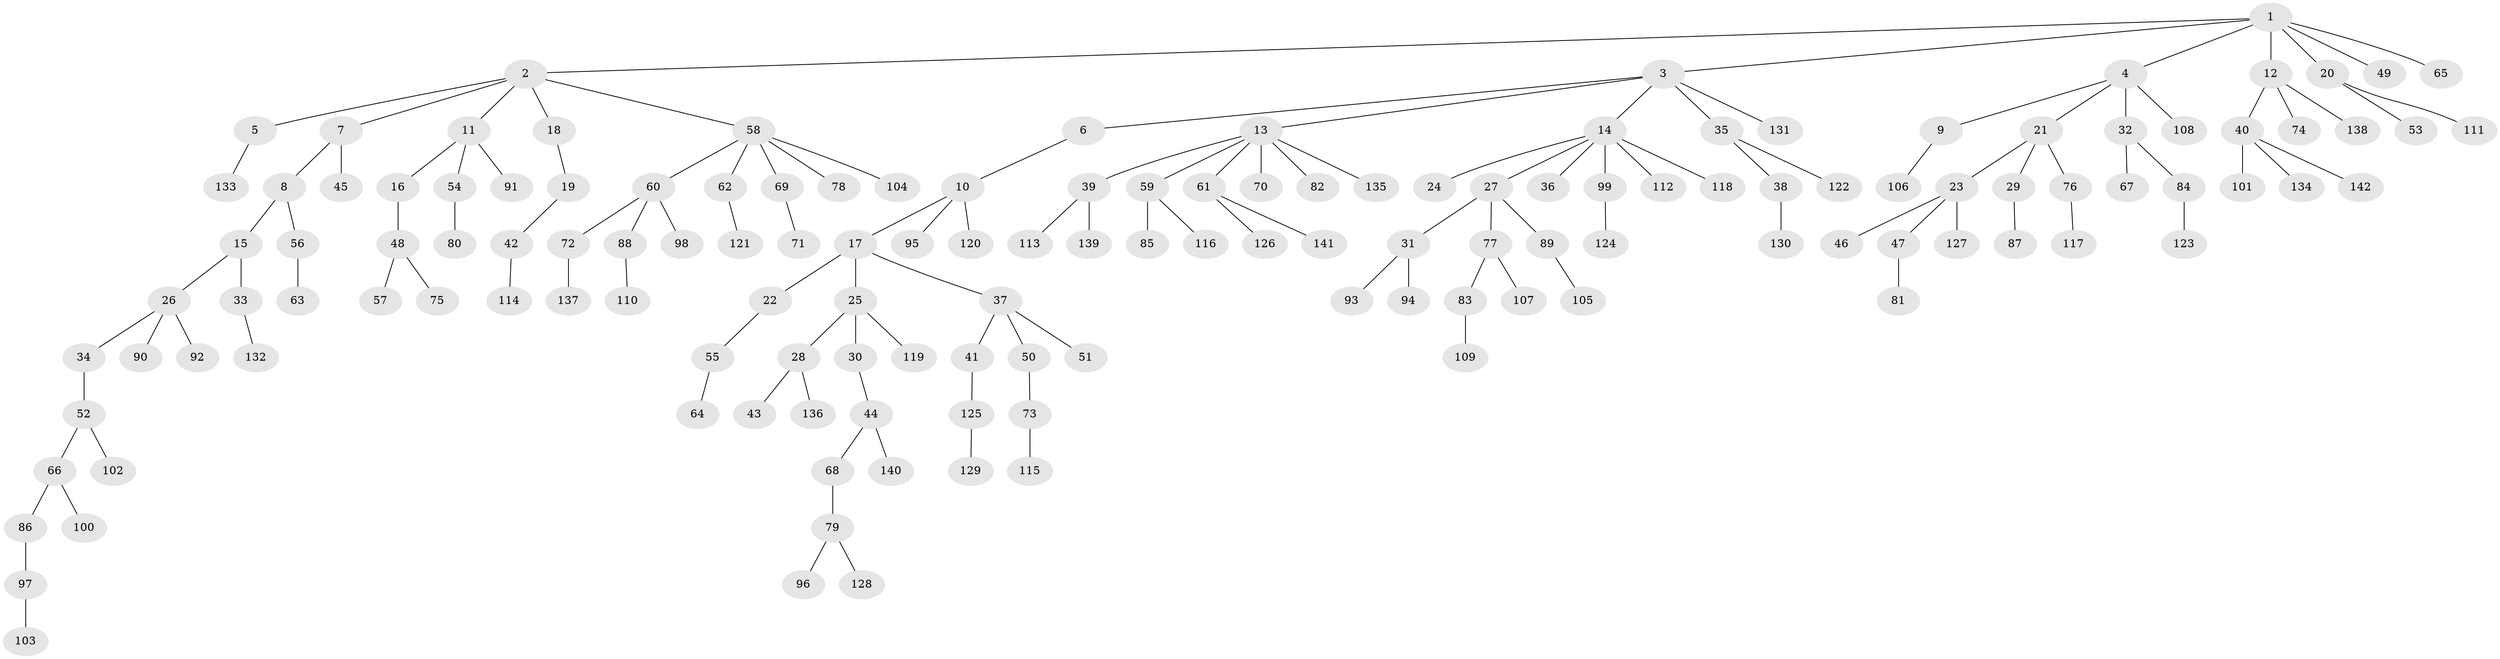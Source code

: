 // coarse degree distribution, {1: 0.8392857142857143, 2: 0.14285714285714285, 47: 0.017857142857142856}
// Generated by graph-tools (version 1.1) at 2025/56/03/04/25 21:56:30]
// undirected, 142 vertices, 141 edges
graph export_dot {
graph [start="1"]
  node [color=gray90,style=filled];
  1;
  2;
  3;
  4;
  5;
  6;
  7;
  8;
  9;
  10;
  11;
  12;
  13;
  14;
  15;
  16;
  17;
  18;
  19;
  20;
  21;
  22;
  23;
  24;
  25;
  26;
  27;
  28;
  29;
  30;
  31;
  32;
  33;
  34;
  35;
  36;
  37;
  38;
  39;
  40;
  41;
  42;
  43;
  44;
  45;
  46;
  47;
  48;
  49;
  50;
  51;
  52;
  53;
  54;
  55;
  56;
  57;
  58;
  59;
  60;
  61;
  62;
  63;
  64;
  65;
  66;
  67;
  68;
  69;
  70;
  71;
  72;
  73;
  74;
  75;
  76;
  77;
  78;
  79;
  80;
  81;
  82;
  83;
  84;
  85;
  86;
  87;
  88;
  89;
  90;
  91;
  92;
  93;
  94;
  95;
  96;
  97;
  98;
  99;
  100;
  101;
  102;
  103;
  104;
  105;
  106;
  107;
  108;
  109;
  110;
  111;
  112;
  113;
  114;
  115;
  116;
  117;
  118;
  119;
  120;
  121;
  122;
  123;
  124;
  125;
  126;
  127;
  128;
  129;
  130;
  131;
  132;
  133;
  134;
  135;
  136;
  137;
  138;
  139;
  140;
  141;
  142;
  1 -- 2;
  1 -- 3;
  1 -- 4;
  1 -- 12;
  1 -- 20;
  1 -- 49;
  1 -- 65;
  2 -- 5;
  2 -- 7;
  2 -- 11;
  2 -- 18;
  2 -- 58;
  3 -- 6;
  3 -- 13;
  3 -- 14;
  3 -- 35;
  3 -- 131;
  4 -- 9;
  4 -- 21;
  4 -- 32;
  4 -- 108;
  5 -- 133;
  6 -- 10;
  7 -- 8;
  7 -- 45;
  8 -- 15;
  8 -- 56;
  9 -- 106;
  10 -- 17;
  10 -- 95;
  10 -- 120;
  11 -- 16;
  11 -- 54;
  11 -- 91;
  12 -- 40;
  12 -- 74;
  12 -- 138;
  13 -- 39;
  13 -- 59;
  13 -- 61;
  13 -- 70;
  13 -- 82;
  13 -- 135;
  14 -- 24;
  14 -- 27;
  14 -- 36;
  14 -- 99;
  14 -- 112;
  14 -- 118;
  15 -- 26;
  15 -- 33;
  16 -- 48;
  17 -- 22;
  17 -- 25;
  17 -- 37;
  18 -- 19;
  19 -- 42;
  20 -- 53;
  20 -- 111;
  21 -- 23;
  21 -- 29;
  21 -- 76;
  22 -- 55;
  23 -- 46;
  23 -- 47;
  23 -- 127;
  25 -- 28;
  25 -- 30;
  25 -- 119;
  26 -- 34;
  26 -- 90;
  26 -- 92;
  27 -- 31;
  27 -- 77;
  27 -- 89;
  28 -- 43;
  28 -- 136;
  29 -- 87;
  30 -- 44;
  31 -- 93;
  31 -- 94;
  32 -- 67;
  32 -- 84;
  33 -- 132;
  34 -- 52;
  35 -- 38;
  35 -- 122;
  37 -- 41;
  37 -- 50;
  37 -- 51;
  38 -- 130;
  39 -- 113;
  39 -- 139;
  40 -- 101;
  40 -- 134;
  40 -- 142;
  41 -- 125;
  42 -- 114;
  44 -- 68;
  44 -- 140;
  47 -- 81;
  48 -- 57;
  48 -- 75;
  50 -- 73;
  52 -- 66;
  52 -- 102;
  54 -- 80;
  55 -- 64;
  56 -- 63;
  58 -- 60;
  58 -- 62;
  58 -- 69;
  58 -- 78;
  58 -- 104;
  59 -- 85;
  59 -- 116;
  60 -- 72;
  60 -- 88;
  60 -- 98;
  61 -- 126;
  61 -- 141;
  62 -- 121;
  66 -- 86;
  66 -- 100;
  68 -- 79;
  69 -- 71;
  72 -- 137;
  73 -- 115;
  76 -- 117;
  77 -- 83;
  77 -- 107;
  79 -- 96;
  79 -- 128;
  83 -- 109;
  84 -- 123;
  86 -- 97;
  88 -- 110;
  89 -- 105;
  97 -- 103;
  99 -- 124;
  125 -- 129;
}
